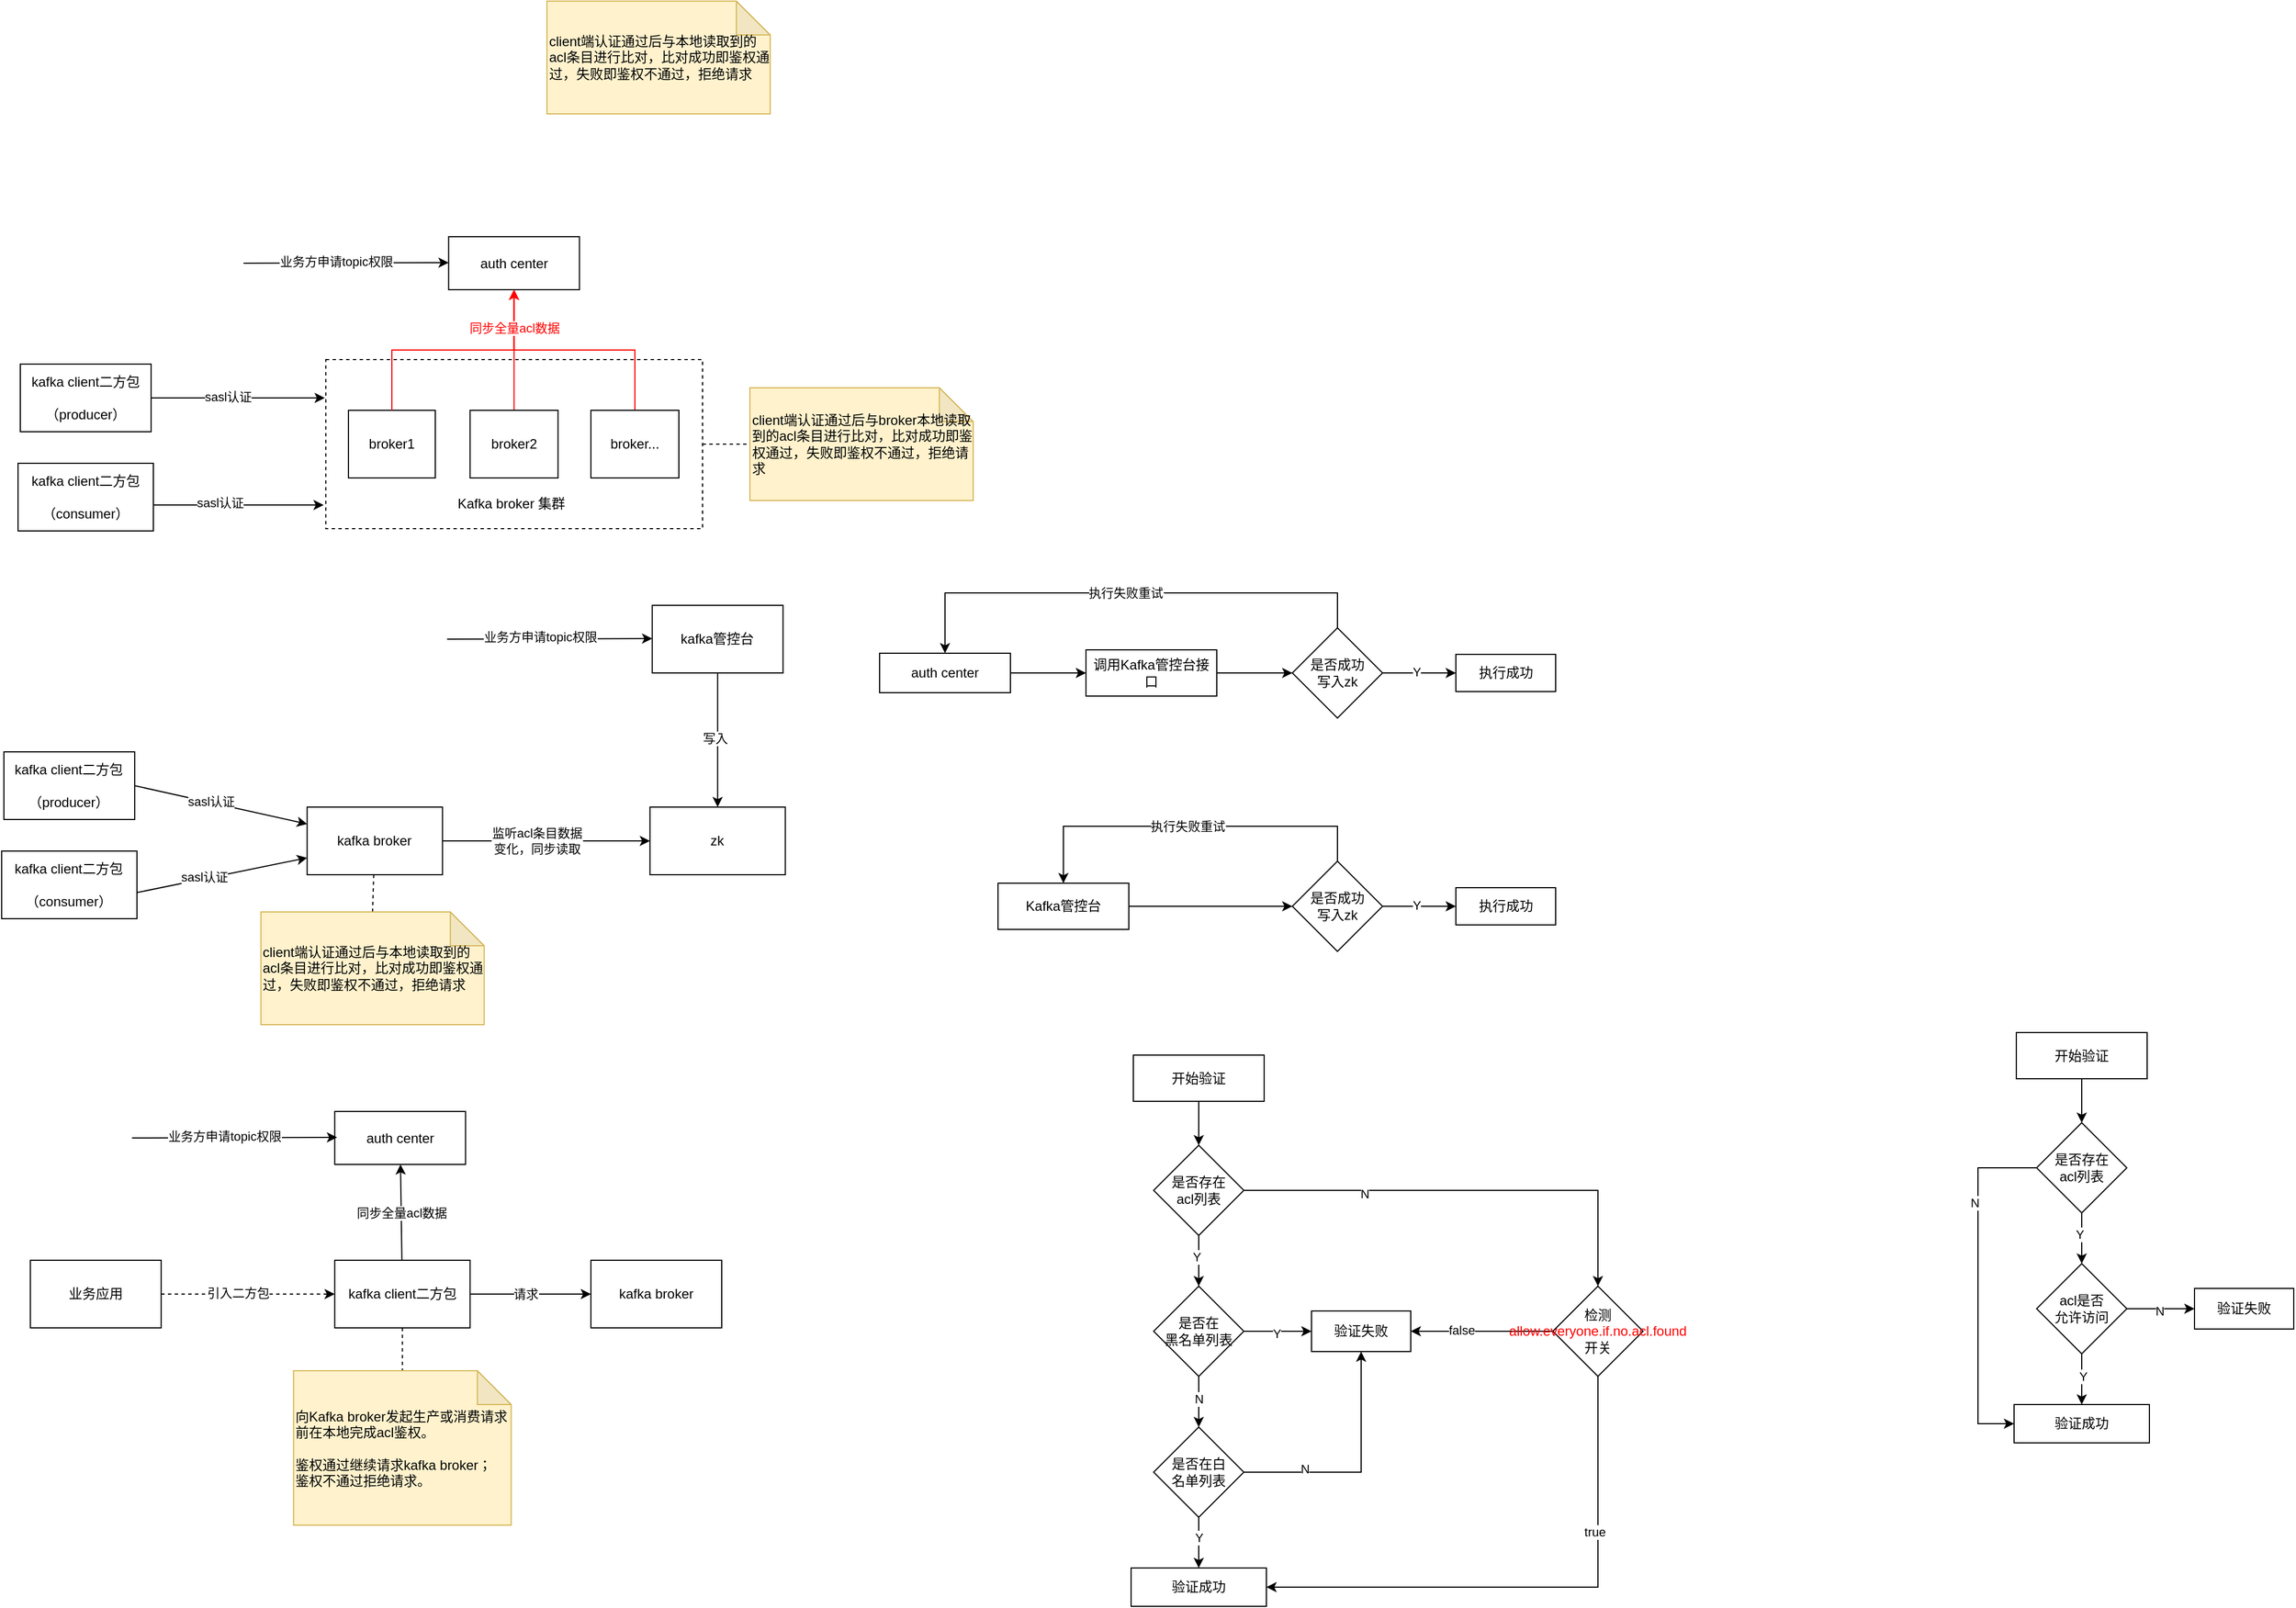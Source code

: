 <mxfile version="15.7.3" type="github">
  <diagram id="Uczro51jpl-yvH97A21P" name="第 1 页">
    <mxGraphModel dx="1426" dy="1203" grid="0" gridSize="10" guides="1" tooltips="1" connect="1" arrows="1" fold="1" page="0" pageScale="1" pageWidth="827" pageHeight="1169" math="0" shadow="0">
      <root>
        <mxCell id="0" />
        <mxCell id="1" parent="0" />
        <mxCell id="M8erzikhFiW7y3PfaSRm-40" style="edgeStyle=none;rounded=0;orthogonalLoop=1;jettySize=auto;html=1;entryX=0;entryY=0.5;entryDx=0;entryDy=0;entryPerimeter=0;dashed=1;endArrow=none;endFill=0;" parent="1" source="M8erzikhFiW7y3PfaSRm-1" target="M8erzikhFiW7y3PfaSRm-19" edge="1">
          <mxGeometry relative="1" as="geometry" />
        </mxCell>
        <mxCell id="M8erzikhFiW7y3PfaSRm-1" value="" style="rounded=0;whiteSpace=wrap;html=1;dashed=1;align=left;" parent="1" vertex="1">
          <mxGeometry x="363.91" y="146" width="334.09" height="150" as="geometry" />
        </mxCell>
        <mxCell id="M8erzikhFiW7y3PfaSRm-5" style="edgeStyle=none;rounded=0;orthogonalLoop=1;jettySize=auto;html=1;exitX=1;exitY=0.5;exitDx=0;exitDy=0;" parent="1" source="M8erzikhFiW7y3PfaSRm-2" edge="1">
          <mxGeometry relative="1" as="geometry">
            <mxPoint x="363" y="180" as="targetPoint" />
          </mxGeometry>
        </mxCell>
        <mxCell id="M8erzikhFiW7y3PfaSRm-6" value="sasl认证" style="edgeLabel;html=1;align=center;verticalAlign=middle;resizable=0;points=[];" parent="M8erzikhFiW7y3PfaSRm-5" vertex="1" connectable="0">
          <mxGeometry x="-0.123" y="1" relative="1" as="geometry">
            <mxPoint as="offset" />
          </mxGeometry>
        </mxCell>
        <mxCell id="M8erzikhFiW7y3PfaSRm-2" value="kafka client二方包&lt;br&gt;&lt;br&gt;（producer）" style="rounded=0;whiteSpace=wrap;html=1;" parent="1" vertex="1">
          <mxGeometry x="93" y="150" width="116" height="60" as="geometry" />
        </mxCell>
        <mxCell id="M8erzikhFiW7y3PfaSRm-7" style="edgeStyle=none;rounded=0;orthogonalLoop=1;jettySize=auto;html=1;exitX=0.992;exitY=0.617;exitDx=0;exitDy=0;exitPerimeter=0;" parent="1" source="M8erzikhFiW7y3PfaSRm-3" edge="1">
          <mxGeometry relative="1" as="geometry">
            <mxPoint x="362" y="275" as="targetPoint" />
          </mxGeometry>
        </mxCell>
        <mxCell id="M8erzikhFiW7y3PfaSRm-8" value="sasl认证" style="edgeLabel;html=1;align=center;verticalAlign=middle;resizable=0;points=[];" parent="M8erzikhFiW7y3PfaSRm-7" vertex="1" connectable="0">
          <mxGeometry x="-0.209" y="2" relative="1" as="geometry">
            <mxPoint as="offset" />
          </mxGeometry>
        </mxCell>
        <mxCell id="M8erzikhFiW7y3PfaSRm-3" value="kafka client二方包&lt;br&gt;&lt;br&gt;（consumer）" style="rounded=0;whiteSpace=wrap;html=1;" parent="1" vertex="1">
          <mxGeometry x="91" y="238" width="120" height="60" as="geometry" />
        </mxCell>
        <mxCell id="M8erzikhFiW7y3PfaSRm-11" value="auth center" style="rounded=0;whiteSpace=wrap;html=1;" parent="1" vertex="1">
          <mxGeometry x="472.82" y="37" width="116" height="47" as="geometry" />
        </mxCell>
        <mxCell id="M8erzikhFiW7y3PfaSRm-19" value="client端认证通过后与broker本地读取到的acl条目进行比对，比对成功即鉴权通过，失败即鉴权不通过，拒绝请求" style="shape=note;whiteSpace=wrap;html=1;backgroundOutline=1;darkOpacity=0.05;fillColor=#fff2cc;strokeColor=#d6b656;align=left;" parent="1" vertex="1">
          <mxGeometry x="740" y="171" width="198" height="100" as="geometry" />
        </mxCell>
        <mxCell id="M8erzikhFiW7y3PfaSRm-21" style="edgeStyle=none;rounded=0;orthogonalLoop=1;jettySize=auto;html=1;" parent="1" source="M8erzikhFiW7y3PfaSRm-24" target="M8erzikhFiW7y3PfaSRm-31" edge="1">
          <mxGeometry relative="1" as="geometry" />
        </mxCell>
        <mxCell id="M8erzikhFiW7y3PfaSRm-22" value="监听acl条目数据&lt;br&gt;变化，同步读取" style="edgeLabel;html=1;align=center;verticalAlign=middle;resizable=0;points=[];" parent="M8erzikhFiW7y3PfaSRm-21" vertex="1" connectable="0">
          <mxGeometry x="-0.282" y="1" relative="1" as="geometry">
            <mxPoint x="17" y="1" as="offset" />
          </mxGeometry>
        </mxCell>
        <mxCell id="M8erzikhFiW7y3PfaSRm-23" style="edgeStyle=none;rounded=0;orthogonalLoop=1;jettySize=auto;html=1;entryX=0.5;entryY=0;entryDx=0;entryDy=0;entryPerimeter=0;dashed=1;endArrow=none;endFill=0;" parent="1" source="M8erzikhFiW7y3PfaSRm-24" target="M8erzikhFiW7y3PfaSRm-38" edge="1">
          <mxGeometry relative="1" as="geometry" />
        </mxCell>
        <mxCell id="M8erzikhFiW7y3PfaSRm-24" value="kafka broker" style="rounded=0;whiteSpace=wrap;html=1;" parent="1" vertex="1">
          <mxGeometry x="347.36" y="543" width="120" height="60" as="geometry" />
        </mxCell>
        <mxCell id="M8erzikhFiW7y3PfaSRm-25" style="edgeStyle=none;rounded=0;orthogonalLoop=1;jettySize=auto;html=1;entryX=0;entryY=0.25;entryDx=0;entryDy=0;exitX=1;exitY=0.5;exitDx=0;exitDy=0;" parent="1" source="M8erzikhFiW7y3PfaSRm-27" target="M8erzikhFiW7y3PfaSRm-24" edge="1">
          <mxGeometry relative="1" as="geometry" />
        </mxCell>
        <mxCell id="M8erzikhFiW7y3PfaSRm-26" value="sasl认证" style="edgeLabel;html=1;align=center;verticalAlign=middle;resizable=0;points=[];" parent="M8erzikhFiW7y3PfaSRm-25" vertex="1" connectable="0">
          <mxGeometry x="-0.123" y="1" relative="1" as="geometry">
            <mxPoint as="offset" />
          </mxGeometry>
        </mxCell>
        <mxCell id="M8erzikhFiW7y3PfaSRm-27" value="kafka client二方包&lt;br&gt;&lt;br&gt;（producer）" style="rounded=0;whiteSpace=wrap;html=1;" parent="1" vertex="1">
          <mxGeometry x="78.45" y="494" width="116" height="60" as="geometry" />
        </mxCell>
        <mxCell id="M8erzikhFiW7y3PfaSRm-28" style="edgeStyle=none;rounded=0;orthogonalLoop=1;jettySize=auto;html=1;entryX=0;entryY=0.75;entryDx=0;entryDy=0;exitX=0.992;exitY=0.617;exitDx=0;exitDy=0;exitPerimeter=0;" parent="1" source="M8erzikhFiW7y3PfaSRm-30" target="M8erzikhFiW7y3PfaSRm-24" edge="1">
          <mxGeometry relative="1" as="geometry" />
        </mxCell>
        <mxCell id="M8erzikhFiW7y3PfaSRm-29" value="sasl认证" style="edgeLabel;html=1;align=center;verticalAlign=middle;resizable=0;points=[];" parent="M8erzikhFiW7y3PfaSRm-28" vertex="1" connectable="0">
          <mxGeometry x="-0.209" y="2" relative="1" as="geometry">
            <mxPoint as="offset" />
          </mxGeometry>
        </mxCell>
        <mxCell id="M8erzikhFiW7y3PfaSRm-30" value="kafka client二方包&lt;br&gt;&lt;br&gt;（consumer）" style="rounded=0;whiteSpace=wrap;html=1;" parent="1" vertex="1">
          <mxGeometry x="76.45" y="582" width="120" height="60" as="geometry" />
        </mxCell>
        <mxCell id="M8erzikhFiW7y3PfaSRm-31" value="zk" style="rounded=0;whiteSpace=wrap;html=1;" parent="1" vertex="1">
          <mxGeometry x="651.36" y="543" width="120" height="60" as="geometry" />
        </mxCell>
        <mxCell id="M8erzikhFiW7y3PfaSRm-35" style="edgeStyle=none;rounded=0;orthogonalLoop=1;jettySize=auto;html=1;" parent="1" source="M8erzikhFiW7y3PfaSRm-37" target="M8erzikhFiW7y3PfaSRm-31" edge="1">
          <mxGeometry relative="1" as="geometry" />
        </mxCell>
        <mxCell id="M8erzikhFiW7y3PfaSRm-36" value="写入" style="edgeLabel;html=1;align=center;verticalAlign=middle;resizable=0;points=[];" parent="M8erzikhFiW7y3PfaSRm-35" vertex="1" connectable="0">
          <mxGeometry x="-0.025" y="-3" relative="1" as="geometry">
            <mxPoint as="offset" />
          </mxGeometry>
        </mxCell>
        <mxCell id="M8erzikhFiW7y3PfaSRm-37" value="kafka管控台" style="rounded=0;whiteSpace=wrap;html=1;" parent="1" vertex="1">
          <mxGeometry x="653.36" y="364" width="116" height="60" as="geometry" />
        </mxCell>
        <mxCell id="M8erzikhFiW7y3PfaSRm-38" value="client端认证通过后与本地读取到的acl条目进行比对，比对成功即鉴权通过，失败即鉴权不通过，拒绝请求" style="shape=note;whiteSpace=wrap;html=1;backgroundOutline=1;darkOpacity=0.05;fillColor=#fff2cc;strokeColor=#d6b656;align=left;" parent="1" vertex="1">
          <mxGeometry x="306.36" y="636" width="198" height="100" as="geometry" />
        </mxCell>
        <mxCell id="M8erzikhFiW7y3PfaSRm-41" value="" style="endArrow=classic;html=1;rounded=0;" parent="1" edge="1">
          <mxGeometry width="50" height="50" relative="1" as="geometry">
            <mxPoint x="471.45" y="394" as="sourcePoint" />
            <mxPoint x="653.36" y="393.5" as="targetPoint" />
          </mxGeometry>
        </mxCell>
        <mxCell id="M8erzikhFiW7y3PfaSRm-42" value="业务方申请topic权限" style="edgeLabel;html=1;align=center;verticalAlign=middle;resizable=0;points=[];" parent="M8erzikhFiW7y3PfaSRm-41" vertex="1" connectable="0">
          <mxGeometry x="-0.295" y="1" relative="1" as="geometry">
            <mxPoint x="18" y="-1" as="offset" />
          </mxGeometry>
        </mxCell>
        <mxCell id="M8erzikhFiW7y3PfaSRm-43" value="同步全量acl数据" style="edgeStyle=none;rounded=0;orthogonalLoop=1;jettySize=auto;html=1;" parent="1" source="M8erzikhFiW7y3PfaSRm-45" target="M8erzikhFiW7y3PfaSRm-52" edge="1">
          <mxGeometry relative="1" as="geometry" />
        </mxCell>
        <mxCell id="M8erzikhFiW7y3PfaSRm-44" style="edgeStyle=none;rounded=0;orthogonalLoop=1;jettySize=auto;html=1;entryX=0.5;entryY=0;entryDx=0;entryDy=0;entryPerimeter=0;dashed=1;endArrow=none;endFill=0;" parent="1" source="M8erzikhFiW7y3PfaSRm-45" target="M8erzikhFiW7y3PfaSRm-53" edge="1">
          <mxGeometry relative="1" as="geometry" />
        </mxCell>
        <mxCell id="M8erzikhFiW7y3PfaSRm-58" style="edgeStyle=none;rounded=0;orthogonalLoop=1;jettySize=auto;html=1;entryX=0;entryY=0.5;entryDx=0;entryDy=0;endArrow=classic;endFill=1;" parent="1" source="M8erzikhFiW7y3PfaSRm-45" target="M8erzikhFiW7y3PfaSRm-57" edge="1">
          <mxGeometry relative="1" as="geometry" />
        </mxCell>
        <mxCell id="M8erzikhFiW7y3PfaSRm-59" value="请求" style="edgeLabel;html=1;align=center;verticalAlign=middle;resizable=0;points=[];" parent="M8erzikhFiW7y3PfaSRm-58" vertex="1" connectable="0">
          <mxGeometry x="-0.082" relative="1" as="geometry">
            <mxPoint as="offset" />
          </mxGeometry>
        </mxCell>
        <mxCell id="M8erzikhFiW7y3PfaSRm-45" value="kafka client二方包" style="rounded=0;whiteSpace=wrap;html=1;" parent="1" vertex="1">
          <mxGeometry x="371.82" y="945" width="120" height="60" as="geometry" />
        </mxCell>
        <mxCell id="M8erzikhFiW7y3PfaSRm-46" style="edgeStyle=none;rounded=0;orthogonalLoop=1;jettySize=auto;html=1;entryX=0;entryY=0.5;entryDx=0;entryDy=0;exitX=1;exitY=0.5;exitDx=0;exitDy=0;dashed=1;" parent="1" source="M8erzikhFiW7y3PfaSRm-48" target="M8erzikhFiW7y3PfaSRm-45" edge="1">
          <mxGeometry relative="1" as="geometry" />
        </mxCell>
        <mxCell id="M8erzikhFiW7y3PfaSRm-47" value="引入二方包" style="edgeLabel;html=1;align=center;verticalAlign=middle;resizable=0;points=[];" parent="M8erzikhFiW7y3PfaSRm-46" vertex="1" connectable="0">
          <mxGeometry x="-0.123" y="1" relative="1" as="geometry">
            <mxPoint as="offset" />
          </mxGeometry>
        </mxCell>
        <mxCell id="M8erzikhFiW7y3PfaSRm-48" value="业务应用" style="rounded=0;whiteSpace=wrap;html=1;" parent="1" vertex="1">
          <mxGeometry x="101.91" y="945" width="116" height="60" as="geometry" />
        </mxCell>
        <mxCell id="M8erzikhFiW7y3PfaSRm-52" value="auth center" style="rounded=0;whiteSpace=wrap;html=1;" parent="1" vertex="1">
          <mxGeometry x="371.82" y="813" width="116" height="47" as="geometry" />
        </mxCell>
        <mxCell id="M8erzikhFiW7y3PfaSRm-53" value="向Kafka broker发起生产或消费请求前在本地完成acl鉴权。&lt;br&gt;&lt;br&gt;鉴权通过继续请求kafka broker；&lt;br&gt;鉴权不通过拒绝请求。" style="shape=note;whiteSpace=wrap;html=1;backgroundOutline=1;darkOpacity=0.05;fillColor=#fff2cc;strokeColor=#d6b656;align=left;" parent="1" vertex="1">
          <mxGeometry x="335.32" y="1043" width="193" height="137" as="geometry" />
        </mxCell>
        <mxCell id="M8erzikhFiW7y3PfaSRm-57" value="kafka broker" style="rounded=0;whiteSpace=wrap;html=1;" parent="1" vertex="1">
          <mxGeometry x="599" y="945" width="116" height="60" as="geometry" />
        </mxCell>
        <mxCell id="L2M4xERiQ1L11NZPQG7T-5" value="" style="edgeStyle=orthogonalEdgeStyle;rounded=0;orthogonalLoop=1;jettySize=auto;html=1;" edge="1" parent="1" source="L2M4xERiQ1L11NZPQG7T-1" target="L2M4xERiQ1L11NZPQG7T-2">
          <mxGeometry relative="1" as="geometry">
            <mxPoint x="1102.5" y="387" as="targetPoint" />
          </mxGeometry>
        </mxCell>
        <mxCell id="L2M4xERiQ1L11NZPQG7T-1" value="auth center" style="rounded=0;whiteSpace=wrap;html=1;" vertex="1" parent="1">
          <mxGeometry x="855" y="406.5" width="116" height="35" as="geometry" />
        </mxCell>
        <mxCell id="L2M4xERiQ1L11NZPQG7T-2" value="调用Kafka管控台接口" style="rounded=0;whiteSpace=wrap;html=1;" vertex="1" parent="1">
          <mxGeometry x="1038" y="403.5" width="116" height="41" as="geometry" />
        </mxCell>
        <mxCell id="L2M4xERiQ1L11NZPQG7T-9" value="" style="edgeStyle=orthogonalEdgeStyle;rounded=0;orthogonalLoop=1;jettySize=auto;html=1;exitX=1;exitY=0.5;exitDx=0;exitDy=0;" edge="1" parent="1" source="L2M4xERiQ1L11NZPQG7T-2" target="L2M4xERiQ1L11NZPQG7T-8">
          <mxGeometry relative="1" as="geometry">
            <mxPoint x="1102.5" y="473" as="sourcePoint" />
          </mxGeometry>
        </mxCell>
        <mxCell id="L2M4xERiQ1L11NZPQG7T-12" value="" style="edgeStyle=orthogonalEdgeStyle;rounded=0;orthogonalLoop=1;jettySize=auto;html=1;" edge="1" parent="1" source="L2M4xERiQ1L11NZPQG7T-8" target="L2M4xERiQ1L11NZPQG7T-11">
          <mxGeometry relative="1" as="geometry" />
        </mxCell>
        <mxCell id="L2M4xERiQ1L11NZPQG7T-13" value="Y" style="edgeLabel;html=1;align=center;verticalAlign=middle;resizable=0;points=[];" vertex="1" connectable="0" parent="L2M4xERiQ1L11NZPQG7T-12">
          <mxGeometry x="-0.076" y="1" relative="1" as="geometry">
            <mxPoint as="offset" />
          </mxGeometry>
        </mxCell>
        <mxCell id="L2M4xERiQ1L11NZPQG7T-14" style="edgeStyle=orthogonalEdgeStyle;rounded=0;orthogonalLoop=1;jettySize=auto;html=1;entryX=0.5;entryY=0;entryDx=0;entryDy=0;exitX=0.5;exitY=0;exitDx=0;exitDy=0;" edge="1" parent="1" source="L2M4xERiQ1L11NZPQG7T-8" target="L2M4xERiQ1L11NZPQG7T-1">
          <mxGeometry relative="1" as="geometry">
            <Array as="points">
              <mxPoint x="1261" y="353" />
              <mxPoint x="913" y="353" />
            </Array>
          </mxGeometry>
        </mxCell>
        <mxCell id="L2M4xERiQ1L11NZPQG7T-15" value="执行失败重试" style="edgeLabel;html=1;align=center;verticalAlign=middle;resizable=0;points=[];" vertex="1" connectable="0" parent="L2M4xERiQ1L11NZPQG7T-14">
          <mxGeometry x="0.014" relative="1" as="geometry">
            <mxPoint as="offset" />
          </mxGeometry>
        </mxCell>
        <mxCell id="L2M4xERiQ1L11NZPQG7T-8" value="是否成功&lt;br&gt;写入zk" style="rhombus;whiteSpace=wrap;html=1;rounded=0;" vertex="1" parent="1">
          <mxGeometry x="1221" y="384" width="80" height="80" as="geometry" />
        </mxCell>
        <mxCell id="L2M4xERiQ1L11NZPQG7T-11" value="执行成功" style="whiteSpace=wrap;html=1;rounded=0;" vertex="1" parent="1">
          <mxGeometry x="1366" y="407.5" width="88.5" height="33" as="geometry" />
        </mxCell>
        <mxCell id="L2M4xERiQ1L11NZPQG7T-18" value="Kafka管控台" style="rounded=0;whiteSpace=wrap;html=1;" vertex="1" parent="1">
          <mxGeometry x="960" y="610.5" width="116" height="41" as="geometry" />
        </mxCell>
        <mxCell id="L2M4xERiQ1L11NZPQG7T-19" value="" style="edgeStyle=orthogonalEdgeStyle;rounded=0;orthogonalLoop=1;jettySize=auto;html=1;exitX=1;exitY=0.5;exitDx=0;exitDy=0;" edge="1" parent="1" source="L2M4xERiQ1L11NZPQG7T-18" target="L2M4xERiQ1L11NZPQG7T-24">
          <mxGeometry relative="1" as="geometry">
            <mxPoint x="1102.5" y="680" as="sourcePoint" />
          </mxGeometry>
        </mxCell>
        <mxCell id="L2M4xERiQ1L11NZPQG7T-20" value="" style="edgeStyle=orthogonalEdgeStyle;rounded=0;orthogonalLoop=1;jettySize=auto;html=1;" edge="1" parent="1" source="L2M4xERiQ1L11NZPQG7T-24" target="L2M4xERiQ1L11NZPQG7T-25">
          <mxGeometry relative="1" as="geometry" />
        </mxCell>
        <mxCell id="L2M4xERiQ1L11NZPQG7T-21" value="Y" style="edgeLabel;html=1;align=center;verticalAlign=middle;resizable=0;points=[];" vertex="1" connectable="0" parent="L2M4xERiQ1L11NZPQG7T-20">
          <mxGeometry x="-0.076" y="1" relative="1" as="geometry">
            <mxPoint as="offset" />
          </mxGeometry>
        </mxCell>
        <mxCell id="L2M4xERiQ1L11NZPQG7T-22" style="edgeStyle=orthogonalEdgeStyle;rounded=0;orthogonalLoop=1;jettySize=auto;html=1;entryX=0.5;entryY=0;entryDx=0;entryDy=0;exitX=0.5;exitY=0;exitDx=0;exitDy=0;" edge="1" parent="1" source="L2M4xERiQ1L11NZPQG7T-24" target="L2M4xERiQ1L11NZPQG7T-18">
          <mxGeometry relative="1" as="geometry">
            <Array as="points">
              <mxPoint x="1261" y="560" />
              <mxPoint x="1018" y="560" />
            </Array>
            <mxPoint x="913" y="613.5" as="targetPoint" />
          </mxGeometry>
        </mxCell>
        <mxCell id="L2M4xERiQ1L11NZPQG7T-23" value="执行失败重试" style="edgeLabel;html=1;align=center;verticalAlign=middle;resizable=0;points=[];" vertex="1" connectable="0" parent="L2M4xERiQ1L11NZPQG7T-22">
          <mxGeometry x="0.014" relative="1" as="geometry">
            <mxPoint as="offset" />
          </mxGeometry>
        </mxCell>
        <mxCell id="L2M4xERiQ1L11NZPQG7T-24" value="是否成功&lt;br&gt;写入zk" style="rhombus;whiteSpace=wrap;html=1;rounded=0;" vertex="1" parent="1">
          <mxGeometry x="1221" y="591" width="80" height="80" as="geometry" />
        </mxCell>
        <mxCell id="L2M4xERiQ1L11NZPQG7T-25" value="执行成功" style="whiteSpace=wrap;html=1;rounded=0;" vertex="1" parent="1">
          <mxGeometry x="1366" y="614.5" width="88.5" height="33" as="geometry" />
        </mxCell>
        <mxCell id="L2M4xERiQ1L11NZPQG7T-28" value="" style="edgeStyle=orthogonalEdgeStyle;rounded=0;orthogonalLoop=1;jettySize=auto;html=1;" edge="1" parent="1" source="L2M4xERiQ1L11NZPQG7T-26" target="L2M4xERiQ1L11NZPQG7T-27">
          <mxGeometry relative="1" as="geometry" />
        </mxCell>
        <mxCell id="L2M4xERiQ1L11NZPQG7T-26" value="开始验证" style="rounded=0;whiteSpace=wrap;html=1;" vertex="1" parent="1">
          <mxGeometry x="1080" y="763" width="116" height="41" as="geometry" />
        </mxCell>
        <mxCell id="L2M4xERiQ1L11NZPQG7T-30" value="" style="edgeStyle=orthogonalEdgeStyle;rounded=0;orthogonalLoop=1;jettySize=auto;html=1;" edge="1" parent="1" source="L2M4xERiQ1L11NZPQG7T-27" target="L2M4xERiQ1L11NZPQG7T-29">
          <mxGeometry relative="1" as="geometry" />
        </mxCell>
        <mxCell id="L2M4xERiQ1L11NZPQG7T-31" value="Y" style="edgeLabel;html=1;align=center;verticalAlign=middle;resizable=0;points=[];" vertex="1" connectable="0" parent="L2M4xERiQ1L11NZPQG7T-30">
          <mxGeometry x="-0.15" y="-2" relative="1" as="geometry">
            <mxPoint as="offset" />
          </mxGeometry>
        </mxCell>
        <mxCell id="L2M4xERiQ1L11NZPQG7T-39" value="" style="edgeStyle=orthogonalEdgeStyle;rounded=0;orthogonalLoop=1;jettySize=auto;html=1;entryX=0.5;entryY=0;entryDx=0;entryDy=0;" edge="1" parent="1" source="L2M4xERiQ1L11NZPQG7T-27" target="L2M4xERiQ1L11NZPQG7T-38">
          <mxGeometry relative="1" as="geometry" />
        </mxCell>
        <mxCell id="L2M4xERiQ1L11NZPQG7T-42" value="N" style="edgeLabel;html=1;align=center;verticalAlign=middle;resizable=0;points=[];" vertex="1" connectable="0" parent="L2M4xERiQ1L11NZPQG7T-39">
          <mxGeometry x="-0.465" y="-3" relative="1" as="geometry">
            <mxPoint as="offset" />
          </mxGeometry>
        </mxCell>
        <mxCell id="L2M4xERiQ1L11NZPQG7T-27" value="是否存在&lt;br&gt;acl列表" style="rhombus;whiteSpace=wrap;html=1;rounded=0;" vertex="1" parent="1">
          <mxGeometry x="1098" y="843" width="80" height="80" as="geometry" />
        </mxCell>
        <mxCell id="L2M4xERiQ1L11NZPQG7T-33" value="" style="edgeStyle=orthogonalEdgeStyle;rounded=0;orthogonalLoop=1;jettySize=auto;html=1;" edge="1" parent="1" source="L2M4xERiQ1L11NZPQG7T-29" target="L2M4xERiQ1L11NZPQG7T-32">
          <mxGeometry relative="1" as="geometry" />
        </mxCell>
        <mxCell id="L2M4xERiQ1L11NZPQG7T-34" value="N" style="edgeLabel;html=1;align=center;verticalAlign=middle;resizable=0;points=[];" vertex="1" connectable="0" parent="L2M4xERiQ1L11NZPQG7T-33">
          <mxGeometry x="-0.111" relative="1" as="geometry">
            <mxPoint as="offset" />
          </mxGeometry>
        </mxCell>
        <mxCell id="L2M4xERiQ1L11NZPQG7T-44" value="" style="edgeStyle=orthogonalEdgeStyle;rounded=0;orthogonalLoop=1;jettySize=auto;html=1;" edge="1" parent="1" source="L2M4xERiQ1L11NZPQG7T-29" target="L2M4xERiQ1L11NZPQG7T-43">
          <mxGeometry relative="1" as="geometry" />
        </mxCell>
        <mxCell id="L2M4xERiQ1L11NZPQG7T-45" value="Y" style="edgeLabel;html=1;align=center;verticalAlign=middle;resizable=0;points=[];" vertex="1" connectable="0" parent="L2M4xERiQ1L11NZPQG7T-44">
          <mxGeometry x="-0.033" y="-2" relative="1" as="geometry">
            <mxPoint as="offset" />
          </mxGeometry>
        </mxCell>
        <mxCell id="L2M4xERiQ1L11NZPQG7T-29" value="是否在&lt;br&gt;黑名单列表" style="rhombus;whiteSpace=wrap;html=1;rounded=0;" vertex="1" parent="1">
          <mxGeometry x="1098" y="968" width="80" height="80" as="geometry" />
        </mxCell>
        <mxCell id="L2M4xERiQ1L11NZPQG7T-36" value="" style="edgeStyle=orthogonalEdgeStyle;rounded=0;orthogonalLoop=1;jettySize=auto;html=1;" edge="1" parent="1" source="L2M4xERiQ1L11NZPQG7T-32" target="L2M4xERiQ1L11NZPQG7T-35">
          <mxGeometry relative="1" as="geometry" />
        </mxCell>
        <mxCell id="L2M4xERiQ1L11NZPQG7T-37" value="Y" style="edgeLabel;html=1;align=center;verticalAlign=middle;resizable=0;points=[];" vertex="1" connectable="0" parent="L2M4xERiQ1L11NZPQG7T-36">
          <mxGeometry x="-0.2" relative="1" as="geometry">
            <mxPoint as="offset" />
          </mxGeometry>
        </mxCell>
        <mxCell id="L2M4xERiQ1L11NZPQG7T-46" style="edgeStyle=orthogonalEdgeStyle;rounded=0;orthogonalLoop=1;jettySize=auto;html=1;entryX=0.5;entryY=1;entryDx=0;entryDy=0;" edge="1" parent="1" source="L2M4xERiQ1L11NZPQG7T-32" target="L2M4xERiQ1L11NZPQG7T-43">
          <mxGeometry relative="1" as="geometry" />
        </mxCell>
        <mxCell id="L2M4xERiQ1L11NZPQG7T-47" value="N" style="edgeLabel;html=1;align=center;verticalAlign=middle;resizable=0;points=[];" vertex="1" connectable="0" parent="L2M4xERiQ1L11NZPQG7T-46">
          <mxGeometry x="-0.488" y="3" relative="1" as="geometry">
            <mxPoint as="offset" />
          </mxGeometry>
        </mxCell>
        <mxCell id="L2M4xERiQ1L11NZPQG7T-32" value="是否在白&lt;br&gt;名单列表" style="rhombus;whiteSpace=wrap;html=1;rounded=0;" vertex="1" parent="1">
          <mxGeometry x="1098" y="1093" width="80" height="80" as="geometry" />
        </mxCell>
        <mxCell id="L2M4xERiQ1L11NZPQG7T-35" value="验证成功" style="whiteSpace=wrap;html=1;rounded=0;" vertex="1" parent="1">
          <mxGeometry x="1078" y="1218" width="120" height="34" as="geometry" />
        </mxCell>
        <mxCell id="L2M4xERiQ1L11NZPQG7T-40" style="edgeStyle=orthogonalEdgeStyle;rounded=0;orthogonalLoop=1;jettySize=auto;html=1;exitX=0.5;exitY=1;exitDx=0;exitDy=0;entryX=1;entryY=0.5;entryDx=0;entryDy=0;" edge="1" parent="1" source="L2M4xERiQ1L11NZPQG7T-38" target="L2M4xERiQ1L11NZPQG7T-35">
          <mxGeometry relative="1" as="geometry" />
        </mxCell>
        <mxCell id="L2M4xERiQ1L11NZPQG7T-41" value="true" style="edgeLabel;html=1;align=center;verticalAlign=middle;resizable=0;points=[];" vertex="1" connectable="0" parent="L2M4xERiQ1L11NZPQG7T-40">
          <mxGeometry x="-0.426" y="-3" relative="1" as="geometry">
            <mxPoint as="offset" />
          </mxGeometry>
        </mxCell>
        <mxCell id="L2M4xERiQ1L11NZPQG7T-48" style="edgeStyle=orthogonalEdgeStyle;rounded=0;orthogonalLoop=1;jettySize=auto;html=1;entryX=1;entryY=0.5;entryDx=0;entryDy=0;" edge="1" parent="1" source="L2M4xERiQ1L11NZPQG7T-38" target="L2M4xERiQ1L11NZPQG7T-43">
          <mxGeometry relative="1" as="geometry" />
        </mxCell>
        <mxCell id="L2M4xERiQ1L11NZPQG7T-49" value="false" style="edgeLabel;html=1;align=center;verticalAlign=middle;resizable=0;points=[];" vertex="1" connectable="0" parent="L2M4xERiQ1L11NZPQG7T-48">
          <mxGeometry x="0.286" y="-1" relative="1" as="geometry">
            <mxPoint as="offset" />
          </mxGeometry>
        </mxCell>
        <mxCell id="L2M4xERiQ1L11NZPQG7T-38" value="检测&lt;br&gt;&lt;font color=&quot;#ff0000&quot;&gt;allow.everyone.if.no.acl.found&lt;br&gt;&lt;/font&gt;开关" style="rhombus;whiteSpace=wrap;html=1;rounded=0;" vertex="1" parent="1">
          <mxGeometry x="1452" y="968" width="80" height="80" as="geometry" />
        </mxCell>
        <mxCell id="L2M4xERiQ1L11NZPQG7T-43" value="验证失败" style="whiteSpace=wrap;html=1;rounded=0;" vertex="1" parent="1">
          <mxGeometry x="1238" y="990" width="88" height="36" as="geometry" />
        </mxCell>
        <mxCell id="L2M4xERiQ1L11NZPQG7T-50" value="" style="endArrow=classic;html=1;rounded=0;" edge="1" parent="1">
          <mxGeometry width="50" height="50" relative="1" as="geometry">
            <mxPoint x="290.91" y="60.5" as="sourcePoint" />
            <mxPoint x="472.82" y="60" as="targetPoint" />
          </mxGeometry>
        </mxCell>
        <mxCell id="L2M4xERiQ1L11NZPQG7T-51" value="业务方申请topic权限" style="edgeLabel;html=1;align=center;verticalAlign=middle;resizable=0;points=[];" vertex="1" connectable="0" parent="L2M4xERiQ1L11NZPQG7T-50">
          <mxGeometry x="-0.295" y="1" relative="1" as="geometry">
            <mxPoint x="18" y="-1" as="offset" />
          </mxGeometry>
        </mxCell>
        <mxCell id="L2M4xERiQ1L11NZPQG7T-52" value="" style="endArrow=classic;html=1;rounded=0;" edge="1" parent="1">
          <mxGeometry width="50" height="50" relative="1" as="geometry">
            <mxPoint x="192.0" y="836.5" as="sourcePoint" />
            <mxPoint x="373.91" y="836" as="targetPoint" />
          </mxGeometry>
        </mxCell>
        <mxCell id="L2M4xERiQ1L11NZPQG7T-53" value="业务方申请topic权限" style="edgeLabel;html=1;align=center;verticalAlign=middle;resizable=0;points=[];" vertex="1" connectable="0" parent="L2M4xERiQ1L11NZPQG7T-52">
          <mxGeometry x="-0.295" y="1" relative="1" as="geometry">
            <mxPoint x="18" y="-1" as="offset" />
          </mxGeometry>
        </mxCell>
        <mxCell id="L2M4xERiQ1L11NZPQG7T-54" value="client端认证通过后与本地读取到的acl条目进行比对，比对成功即鉴权通过，失败即鉴权不通过，拒绝请求" style="shape=note;whiteSpace=wrap;html=1;backgroundOutline=1;darkOpacity=0.05;fillColor=#fff2cc;strokeColor=#d6b656;align=left;" vertex="1" parent="1">
          <mxGeometry x="560" y="-172" width="198" height="100" as="geometry" />
        </mxCell>
        <mxCell id="L2M4xERiQ1L11NZPQG7T-55" value="broker1" style="rounded=0;whiteSpace=wrap;html=1;" vertex="1" parent="1">
          <mxGeometry x="384" y="191" width="77" height="60" as="geometry" />
        </mxCell>
        <mxCell id="L2M4xERiQ1L11NZPQG7T-60" style="edgeStyle=orthogonalEdgeStyle;rounded=0;orthogonalLoop=1;jettySize=auto;html=1;fontColor=#000000;strokeColor=#FF0000;" edge="1" parent="1" source="L2M4xERiQ1L11NZPQG7T-56" target="M8erzikhFiW7y3PfaSRm-11">
          <mxGeometry relative="1" as="geometry" />
        </mxCell>
        <mxCell id="L2M4xERiQ1L11NZPQG7T-56" value="broker2" style="rounded=0;whiteSpace=wrap;html=1;" vertex="1" parent="1">
          <mxGeometry x="491.82" y="191" width="78" height="60" as="geometry" />
        </mxCell>
        <mxCell id="L2M4xERiQ1L11NZPQG7T-61" style="edgeStyle=orthogonalEdgeStyle;rounded=0;orthogonalLoop=1;jettySize=auto;html=1;exitX=0.5;exitY=0;exitDx=0;exitDy=0;entryX=0.5;entryY=1;entryDx=0;entryDy=0;fontColor=#000000;strokeColor=#FF0000;" edge="1" parent="1" source="L2M4xERiQ1L11NZPQG7T-57" target="M8erzikhFiW7y3PfaSRm-11">
          <mxGeometry relative="1" as="geometry" />
        </mxCell>
        <mxCell id="L2M4xERiQ1L11NZPQG7T-57" value="broker..." style="rounded=0;whiteSpace=wrap;html=1;" vertex="1" parent="1">
          <mxGeometry x="599" y="191" width="78" height="60" as="geometry" />
        </mxCell>
        <mxCell id="L2M4xERiQ1L11NZPQG7T-58" value="Kafka broker 集群" style="text;html=1;strokeColor=none;fillColor=none;align=center;verticalAlign=middle;whiteSpace=wrap;rounded=0;dashed=1;fontColor=#000000;" vertex="1" parent="1">
          <mxGeometry x="479" y="259" width="99" height="30" as="geometry" />
        </mxCell>
        <mxCell id="M8erzikhFiW7y3PfaSRm-39" value="同步全量acl数据" style="edgeStyle=orthogonalEdgeStyle;rounded=0;orthogonalLoop=1;jettySize=auto;html=1;exitX=0.5;exitY=0;exitDx=0;exitDy=0;strokeColor=#FF0000;fontColor=#FF0000;" parent="1" source="L2M4xERiQ1L11NZPQG7T-55" target="M8erzikhFiW7y3PfaSRm-11" edge="1">
          <mxGeometry x="0.684" relative="1" as="geometry">
            <mxPoint as="offset" />
          </mxGeometry>
        </mxCell>
        <mxCell id="L2M4xERiQ1L11NZPQG7T-62" value="" style="edgeStyle=orthogonalEdgeStyle;rounded=0;orthogonalLoop=1;jettySize=auto;html=1;" edge="1" parent="1" source="L2M4xERiQ1L11NZPQG7T-63" target="L2M4xERiQ1L11NZPQG7T-68">
          <mxGeometry relative="1" as="geometry" />
        </mxCell>
        <mxCell id="L2M4xERiQ1L11NZPQG7T-63" value="开始验证" style="rounded=0;whiteSpace=wrap;html=1;" vertex="1" parent="1">
          <mxGeometry x="1863" y="743" width="116" height="41" as="geometry" />
        </mxCell>
        <mxCell id="L2M4xERiQ1L11NZPQG7T-64" value="" style="edgeStyle=orthogonalEdgeStyle;rounded=0;orthogonalLoop=1;jettySize=auto;html=1;" edge="1" parent="1" source="L2M4xERiQ1L11NZPQG7T-68" target="L2M4xERiQ1L11NZPQG7T-73">
          <mxGeometry relative="1" as="geometry" />
        </mxCell>
        <mxCell id="L2M4xERiQ1L11NZPQG7T-65" value="Y" style="edgeLabel;html=1;align=center;verticalAlign=middle;resizable=0;points=[];" vertex="1" connectable="0" parent="L2M4xERiQ1L11NZPQG7T-64">
          <mxGeometry x="-0.15" y="-2" relative="1" as="geometry">
            <mxPoint as="offset" />
          </mxGeometry>
        </mxCell>
        <mxCell id="L2M4xERiQ1L11NZPQG7T-66" value="" style="edgeStyle=orthogonalEdgeStyle;rounded=0;orthogonalLoop=1;jettySize=auto;html=1;entryX=0;entryY=0.5;entryDx=0;entryDy=0;exitX=0;exitY=0.5;exitDx=0;exitDy=0;" edge="1" parent="1" source="L2M4xERiQ1L11NZPQG7T-68" target="L2M4xERiQ1L11NZPQG7T-79">
          <mxGeometry relative="1" as="geometry">
            <mxPoint x="2275" y="948" as="targetPoint" />
            <Array as="points">
              <mxPoint x="1829" y="863" />
              <mxPoint x="1829" y="1090" />
            </Array>
          </mxGeometry>
        </mxCell>
        <mxCell id="L2M4xERiQ1L11NZPQG7T-67" value="N" style="edgeLabel;html=1;align=center;verticalAlign=middle;resizable=0;points=[];" vertex="1" connectable="0" parent="L2M4xERiQ1L11NZPQG7T-66">
          <mxGeometry x="-0.465" y="-3" relative="1" as="geometry">
            <mxPoint as="offset" />
          </mxGeometry>
        </mxCell>
        <mxCell id="L2M4xERiQ1L11NZPQG7T-68" value="是否存在&lt;br&gt;acl列表" style="rhombus;whiteSpace=wrap;html=1;rounded=0;" vertex="1" parent="1">
          <mxGeometry x="1881" y="823" width="80" height="80" as="geometry" />
        </mxCell>
        <mxCell id="L2M4xERiQ1L11NZPQG7T-71" value="" style="edgeStyle=orthogonalEdgeStyle;rounded=0;orthogonalLoop=1;jettySize=auto;html=1;" edge="1" parent="1" source="L2M4xERiQ1L11NZPQG7T-73" target="L2M4xERiQ1L11NZPQG7T-85">
          <mxGeometry relative="1" as="geometry" />
        </mxCell>
        <mxCell id="L2M4xERiQ1L11NZPQG7T-72" value="N" style="edgeLabel;html=1;align=center;verticalAlign=middle;resizable=0;points=[];" vertex="1" connectable="0" parent="L2M4xERiQ1L11NZPQG7T-71">
          <mxGeometry x="-0.033" y="-2" relative="1" as="geometry">
            <mxPoint as="offset" />
          </mxGeometry>
        </mxCell>
        <mxCell id="L2M4xERiQ1L11NZPQG7T-86" style="edgeStyle=orthogonalEdgeStyle;rounded=0;orthogonalLoop=1;jettySize=auto;html=1;exitX=0.5;exitY=1;exitDx=0;exitDy=0;entryX=0.5;entryY=0;entryDx=0;entryDy=0;fontColor=#000000;strokeColor=#000000;" edge="1" parent="1" source="L2M4xERiQ1L11NZPQG7T-73" target="L2M4xERiQ1L11NZPQG7T-79">
          <mxGeometry relative="1" as="geometry" />
        </mxCell>
        <mxCell id="L2M4xERiQ1L11NZPQG7T-87" value="Y" style="edgeLabel;html=1;align=center;verticalAlign=middle;resizable=0;points=[];fontColor=#000000;" vertex="1" connectable="0" parent="L2M4xERiQ1L11NZPQG7T-86">
          <mxGeometry x="-0.111" y="1" relative="1" as="geometry">
            <mxPoint as="offset" />
          </mxGeometry>
        </mxCell>
        <mxCell id="L2M4xERiQ1L11NZPQG7T-73" value="acl是否&lt;br&gt;允许访问" style="rhombus;whiteSpace=wrap;html=1;rounded=0;" vertex="1" parent="1">
          <mxGeometry x="1881" y="948" width="80" height="80" as="geometry" />
        </mxCell>
        <mxCell id="L2M4xERiQ1L11NZPQG7T-79" value="验证成功" style="whiteSpace=wrap;html=1;rounded=0;" vertex="1" parent="1">
          <mxGeometry x="1861" y="1073" width="120" height="34" as="geometry" />
        </mxCell>
        <mxCell id="L2M4xERiQ1L11NZPQG7T-85" value="验证失败" style="whiteSpace=wrap;html=1;rounded=0;" vertex="1" parent="1">
          <mxGeometry x="2021" y="970" width="88" height="36" as="geometry" />
        </mxCell>
      </root>
    </mxGraphModel>
  </diagram>
</mxfile>
